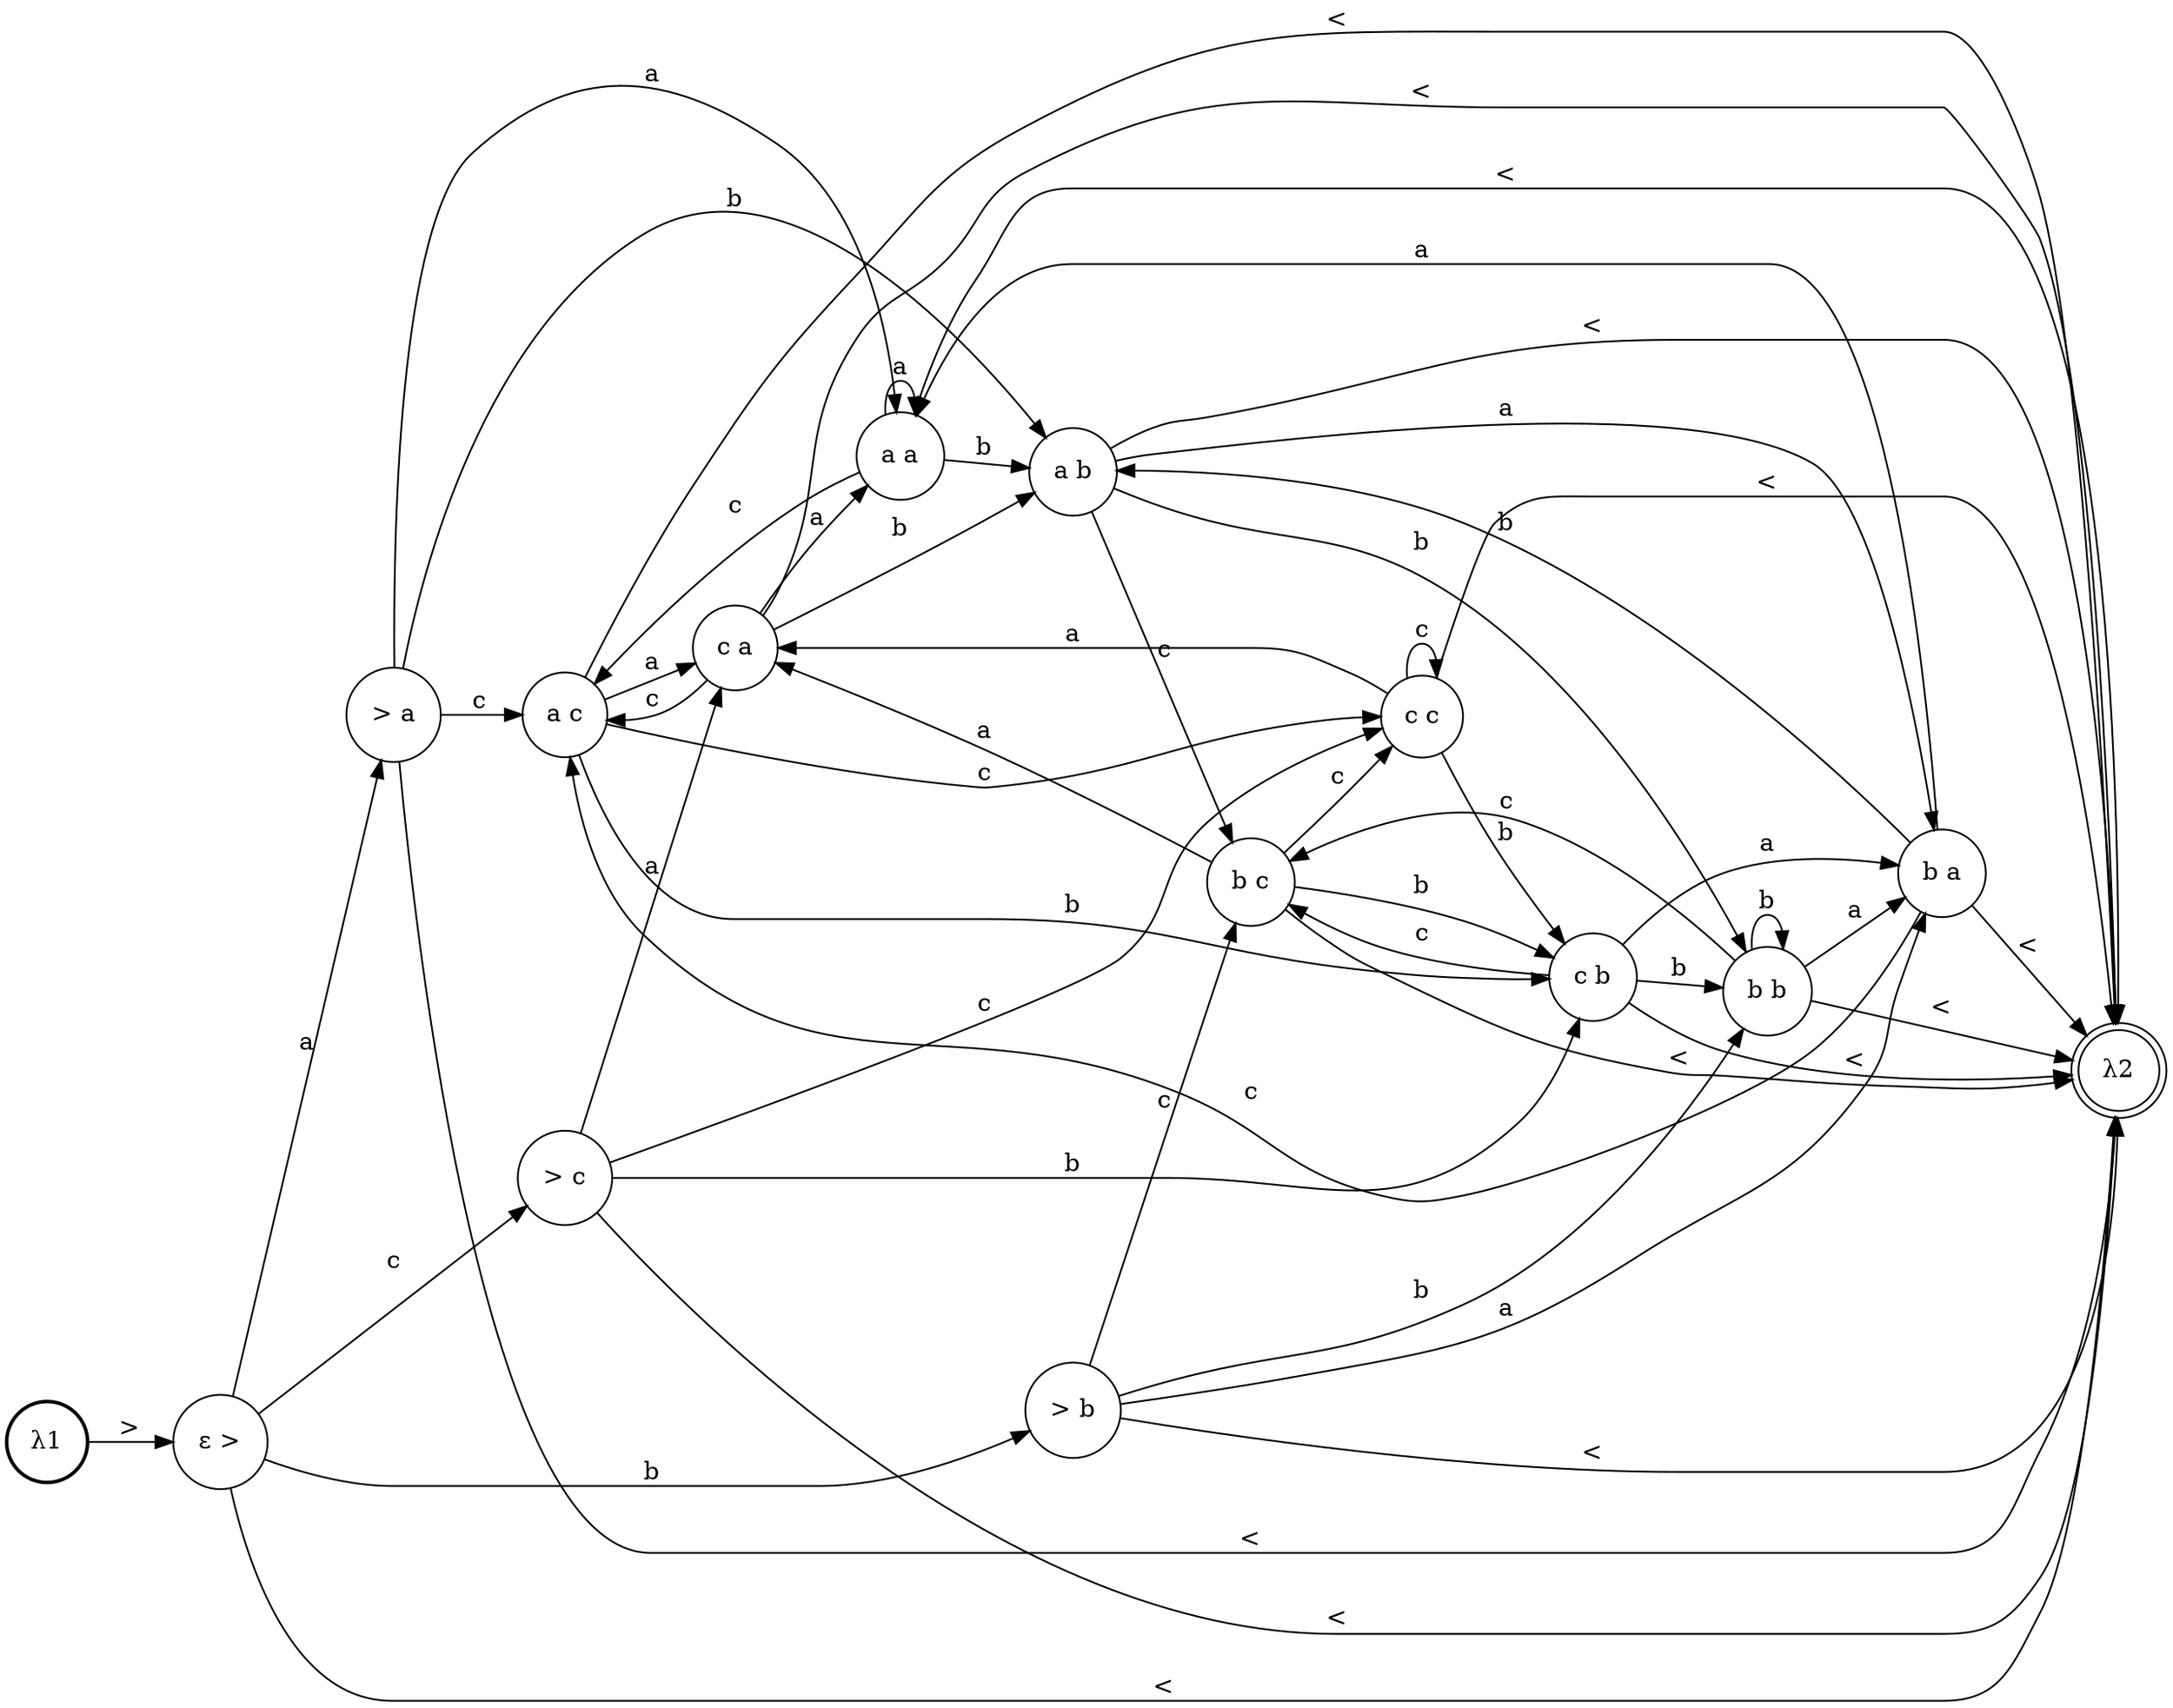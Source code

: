 digraph G {
rankdir=LR;
0 [style=solid, shape=circle, label="> a"]
1 [style=solid, shape=circle, label="ε >"]
2 [style=solid, shape=circle, label="b a"]
3 [style=bold, shape=circle, label="λ1"]
4 [style=solid, shape=circle, label="a c"]
5 [style=solid, shape=circle, label="c a"]
6 [style=solid, shape=circle, label="a b"]
7 [style=solid, shape=circle, label="> c"]
8 [style=solid, shape=doublecircle, label="λ2"]
9 [style=solid, shape=circle, label="c c"]
10 [style=solid, shape=circle, label="b c"]
11 [style=solid, shape=circle, label="> b"]
12 [style=solid, shape=circle, label="b b"]
13 [style=solid, shape=circle, label="a a"]
14 [style=solid, shape=circle, label="c b"]
14 -> 8 [style=solid, label="<"]
14 -> 2 [style=solid, label="a"]
0 -> 4 [style=solid, label="c"]
2 -> 13 [style=solid, label="a"]
0 -> 6 [style=solid, label="b"]
14 -> 12 [style=solid, label="b"]
1 -> 0 [style=solid, label="a"]
14 -> 10 [style=solid, label="c"]
12 -> 8 [style=solid, label="<"]
5 -> 4 [style=solid, label="c"]
12 -> 2 [style=solid, label="a"]
5 -> 6 [style=solid, label="b"]
7 -> 14 [style=solid, label="b"]
12 -> 12 [style=solid, label="b"]
7 -> 5 [style=solid, label="a"]
5 -> 13 [style=solid, label="a"]
12 -> 10 [style=solid, label="c"]
13 -> 8 [style=solid, label="<"]
6 -> 10 [style=solid, label="c"]
11 -> 10 [style=solid, label="c"]
2 -> 4 [style=solid, label="c"]
6 -> 12 [style=solid, label="b"]
13 -> 13 [style=solid, label="a"]
11 -> 12 [style=solid, label="b"]
6 -> 2 [style=solid, label="a"]
13 -> 6 [style=solid, label="b"]
11 -> 2 [style=solid, label="a"]
13 -> 4 [style=solid, label="c"]
11 -> 8 [style=solid, label="<"]
4 -> 9 [style=solid, label="c"]
10 -> 5 [style=solid, label="a"]
10 -> 8 [style=solid, label="<"]
4 -> 14 [style=solid, label="b"]
10 -> 14 [style=solid, label="b"]
9 -> 8 [style=solid, label="<"]
4 -> 5 [style=solid, label="a"]
10 -> 9 [style=solid, label="c"]
6 -> 8 [style=solid, label="<"]
2 -> 6 [style=solid, label="b"]
9 -> 5 [style=solid, label="a"]
1 -> 8 [style=solid, label="<"]
9 -> 14 [style=solid, label="b"]
0 -> 8 [style=solid, label="<"]
9 -> 9 [style=solid, label="c"]
4 -> 8 [style=solid, label="<"]
7 -> 8 [style=solid, label="<"]
0 -> 13 [style=solid, label="a"]
7 -> 9 [style=solid, label="c"]
1 -> 11 [style=solid, label="b"]
5 -> 8 [style=solid, label="<"]
1 -> 7 [style=solid, label="c"]
3 -> 1 [style=solid, label=">"]
2 -> 8 [style=solid, label="<"]
}
